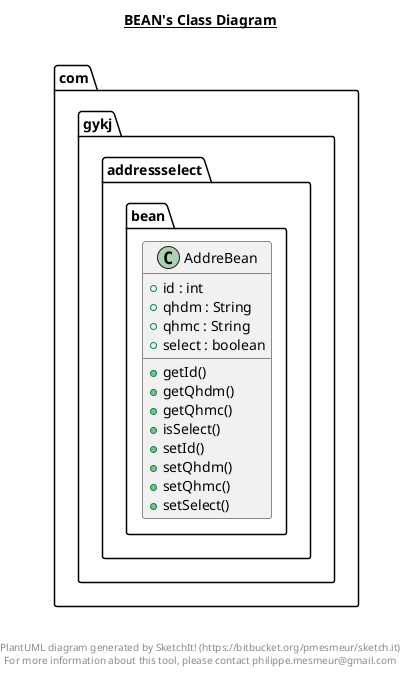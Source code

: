 @startuml

title __BEAN's Class Diagram__\n

  namespace com.gykj.addressselect {
    namespace bean {
      class com.gykj.addressselect.bean.AddreBean {
          + id : int
          + qhdm : String
          + qhmc : String
          + select : boolean
          + getId()
          + getQhdm()
          + getQhmc()
          + isSelect()
          + setId()
          + setQhdm()
          + setQhmc()
          + setSelect()
      }
    }
  }
  



right footer


PlantUML diagram generated by SketchIt! (https://bitbucket.org/pmesmeur/sketch.it)
For more information about this tool, please contact philippe.mesmeur@gmail.com
endfooter

@enduml
